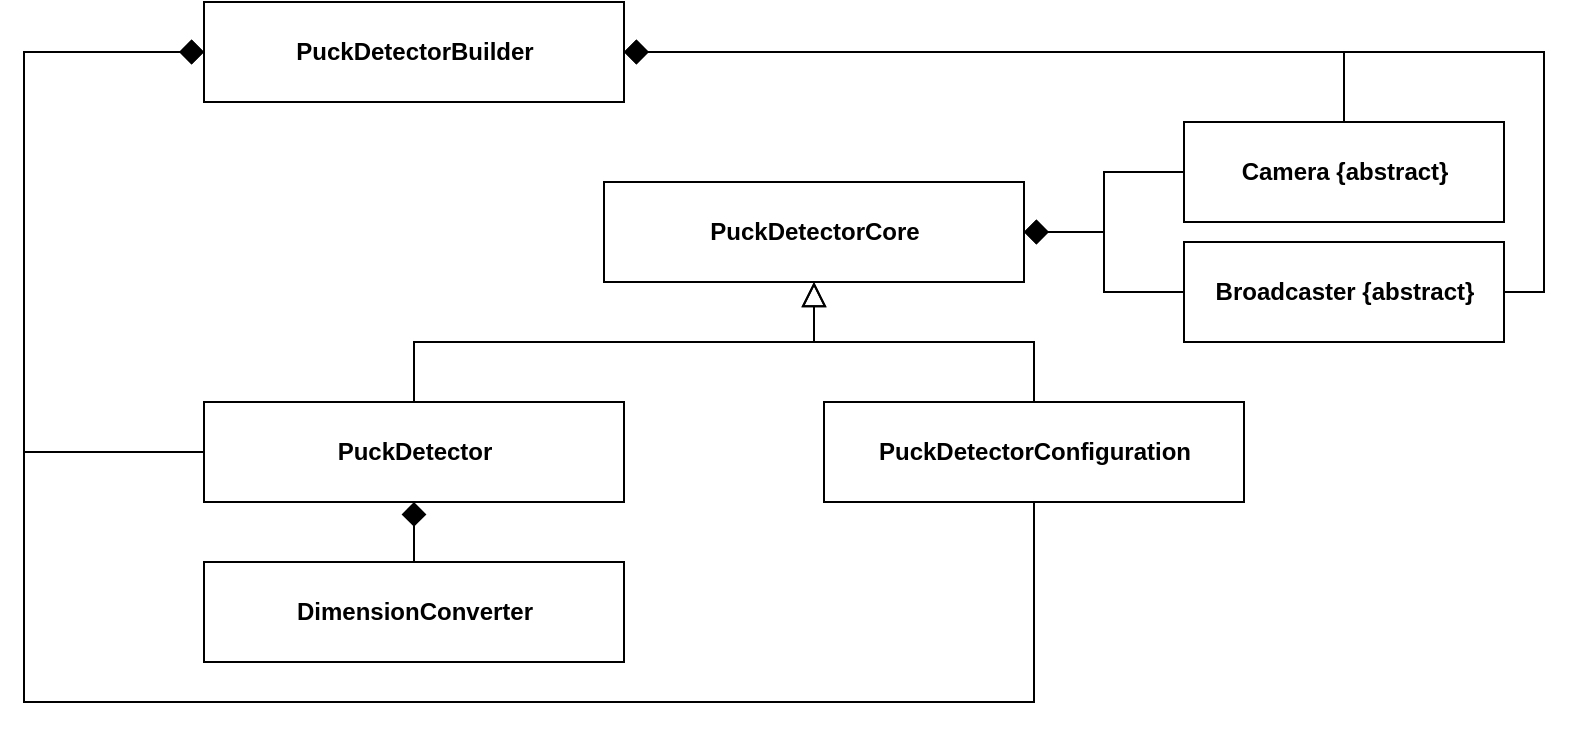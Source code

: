 <mxfile version="12.6.5" type="device"><diagram id="C5RBs43oDa-KdzZeNtuy" name="Page-1"><mxGraphModel dx="1038" dy="607" grid="1" gridSize="10" guides="1" tooltips="1" connect="1" arrows="1" fold="1" page="1" pageScale="1" pageWidth="827" pageHeight="1169" math="0" shadow="0"><root><mxCell id="WIyWlLk6GJQsqaUBKTNV-0"/><mxCell id="WIyWlLk6GJQsqaUBKTNV-1" parent="WIyWlLk6GJQsqaUBKTNV-0"/><mxCell id="Pg-lZ_gPUSLmKLla2s6F-1" style="edgeStyle=orthogonalEdgeStyle;rounded=0;orthogonalLoop=1;jettySize=auto;html=1;endArrow=block;endFill=0;endSize=10;exitX=0.5;exitY=0;exitDx=0;exitDy=0;" edge="1" parent="WIyWlLk6GJQsqaUBKTNV-1" source="Pg-lZ_gPUSLmKLla2s6F-5" target="Pg-lZ_gPUSLmKLla2s6F-6"><mxGeometry relative="1" as="geometry"><mxPoint x="585" y="260" as="sourcePoint"/></mxGeometry></mxCell><mxCell id="Pg-lZ_gPUSLmKLla2s6F-3" style="edgeStyle=orthogonalEdgeStyle;rounded=0;orthogonalLoop=1;jettySize=auto;html=1;startArrow=diamond;startFill=1;startSize=10;endArrow=none;endFill=0;endSize=10;exitX=1;exitY=0.5;exitDx=0;exitDy=0;" edge="1" parent="WIyWlLk6GJQsqaUBKTNV-1" source="Pg-lZ_gPUSLmKLla2s6F-6" target="Pg-lZ_gPUSLmKLla2s6F-10"><mxGeometry relative="1" as="geometry"/></mxCell><mxCell id="Pg-lZ_gPUSLmKLla2s6F-4" style="edgeStyle=orthogonalEdgeStyle;rounded=0;orthogonalLoop=1;jettySize=auto;html=1;entryX=0;entryY=0.5;entryDx=0;entryDy=0;startArrow=diamond;startFill=1;startSize=10;endArrow=none;endFill=0;endSize=10;exitX=1;exitY=0.5;exitDx=0;exitDy=0;" edge="1" parent="WIyWlLk6GJQsqaUBKTNV-1" source="Pg-lZ_gPUSLmKLla2s6F-6" target="Pg-lZ_gPUSLmKLla2s6F-11"><mxGeometry relative="1" as="geometry"><mxPoint x="550" y="190" as="sourcePoint"/></mxGeometry></mxCell><mxCell id="Pg-lZ_gPUSLmKLla2s6F-5" value="&lt;b&gt;PuckDetectorConfiguration&lt;/b&gt;" style="html=1;" vertex="1" parent="WIyWlLk6GJQsqaUBKTNV-1"><mxGeometry x="450" y="280" width="210" height="50" as="geometry"/></mxCell><mxCell id="Pg-lZ_gPUSLmKLla2s6F-6" value="&lt;b&gt;PuckDetectorCore&lt;/b&gt;" style="html=1;" vertex="1" parent="WIyWlLk6GJQsqaUBKTNV-1"><mxGeometry x="340" y="170" width="210" height="50" as="geometry"/></mxCell><mxCell id="Pg-lZ_gPUSLmKLla2s6F-7" style="edgeStyle=orthogonalEdgeStyle;rounded=0;orthogonalLoop=1;jettySize=auto;html=1;endSize=10;endArrow=block;endFill=0;" edge="1" parent="WIyWlLk6GJQsqaUBKTNV-1" source="Pg-lZ_gPUSLmKLla2s6F-8" target="Pg-lZ_gPUSLmKLla2s6F-6"><mxGeometry relative="1" as="geometry"/></mxCell><mxCell id="Pg-lZ_gPUSLmKLla2s6F-13" style="edgeStyle=orthogonalEdgeStyle;rounded=0;orthogonalLoop=1;jettySize=auto;html=1;entryX=0.5;entryY=0;entryDx=0;entryDy=0;endArrow=none;endFill=0;startArrow=diamond;startFill=1;startSize=10;" edge="1" parent="WIyWlLk6GJQsqaUBKTNV-1" source="Pg-lZ_gPUSLmKLla2s6F-8" target="Pg-lZ_gPUSLmKLla2s6F-12"><mxGeometry relative="1" as="geometry"/></mxCell><mxCell id="Pg-lZ_gPUSLmKLla2s6F-8" value="&lt;b&gt;PuckDetector&lt;/b&gt;" style="html=1;" vertex="1" parent="WIyWlLk6GJQsqaUBKTNV-1"><mxGeometry x="140" y="280" width="210" height="50" as="geometry"/></mxCell><mxCell id="Pg-lZ_gPUSLmKLla2s6F-10" value="&lt;span style=&quot;font-weight: 700&quot;&gt;Camera {abstract}&lt;/span&gt;" style="html=1;" vertex="1" parent="WIyWlLk6GJQsqaUBKTNV-1"><mxGeometry x="630" y="140" width="160" height="50" as="geometry"/></mxCell><mxCell id="Pg-lZ_gPUSLmKLla2s6F-11" value="&lt;span style=&quot;font-weight: 700&quot;&gt;Broadcaster {abstract}&lt;/span&gt;" style="html=1;" vertex="1" parent="WIyWlLk6GJQsqaUBKTNV-1"><mxGeometry x="630" y="200" width="160" height="50" as="geometry"/></mxCell><mxCell id="Pg-lZ_gPUSLmKLla2s6F-12" value="&lt;b&gt;DimensionConverter&lt;/b&gt;" style="html=1;" vertex="1" parent="WIyWlLk6GJQsqaUBKTNV-1"><mxGeometry x="140" y="360" width="210" height="50" as="geometry"/></mxCell><mxCell id="Pg-lZ_gPUSLmKLla2s6F-16" style="edgeStyle=orthogonalEdgeStyle;rounded=0;orthogonalLoop=1;jettySize=auto;html=1;entryX=0.5;entryY=0;entryDx=0;entryDy=0;startArrow=diamond;startFill=1;startSize=10;endArrow=none;endFill=0;" edge="1" parent="WIyWlLk6GJQsqaUBKTNV-1" source="Pg-lZ_gPUSLmKLla2s6F-14" target="Pg-lZ_gPUSLmKLla2s6F-10"><mxGeometry relative="1" as="geometry"/></mxCell><mxCell id="Pg-lZ_gPUSLmKLla2s6F-17" style="edgeStyle=orthogonalEdgeStyle;rounded=0;orthogonalLoop=1;jettySize=auto;html=1;entryX=1;entryY=0.5;entryDx=0;entryDy=0;startArrow=diamond;startFill=1;startSize=10;endArrow=none;endFill=0;" edge="1" parent="WIyWlLk6GJQsqaUBKTNV-1" source="Pg-lZ_gPUSLmKLla2s6F-14" target="Pg-lZ_gPUSLmKLla2s6F-11"><mxGeometry relative="1" as="geometry"/></mxCell><mxCell id="Pg-lZ_gPUSLmKLla2s6F-18" style="edgeStyle=orthogonalEdgeStyle;rounded=0;orthogonalLoop=1;jettySize=auto;html=1;entryX=0.5;entryY=1;entryDx=0;entryDy=0;startArrow=diamond;startFill=1;startSize=10;endArrow=none;endFill=0;" edge="1" parent="WIyWlLk6GJQsqaUBKTNV-1" source="Pg-lZ_gPUSLmKLla2s6F-14" target="Pg-lZ_gPUSLmKLla2s6F-5"><mxGeometry relative="1" as="geometry"><Array as="points"><mxPoint x="50" y="105"/><mxPoint x="50" y="430"/><mxPoint x="555" y="430"/></Array></mxGeometry></mxCell><mxCell id="Pg-lZ_gPUSLmKLla2s6F-20" style="edgeStyle=orthogonalEdgeStyle;rounded=0;orthogonalLoop=1;jettySize=auto;html=1;entryX=0;entryY=0.5;entryDx=0;entryDy=0;startArrow=diamond;startFill=1;startSize=10;endArrow=none;endFill=0;exitX=0;exitY=0.5;exitDx=0;exitDy=0;" edge="1" parent="WIyWlLk6GJQsqaUBKTNV-1" source="Pg-lZ_gPUSLmKLla2s6F-14" target="Pg-lZ_gPUSLmKLla2s6F-8"><mxGeometry relative="1" as="geometry"><Array as="points"><mxPoint x="50" y="105"/><mxPoint x="50" y="305"/></Array></mxGeometry></mxCell><mxCell id="Pg-lZ_gPUSLmKLla2s6F-14" value="&lt;b&gt;PuckDetectorBuilder&lt;/b&gt;" style="html=1;" vertex="1" parent="WIyWlLk6GJQsqaUBKTNV-1"><mxGeometry x="140" y="80" width="210" height="50" as="geometry"/></mxCell></root></mxGraphModel></diagram></mxfile>